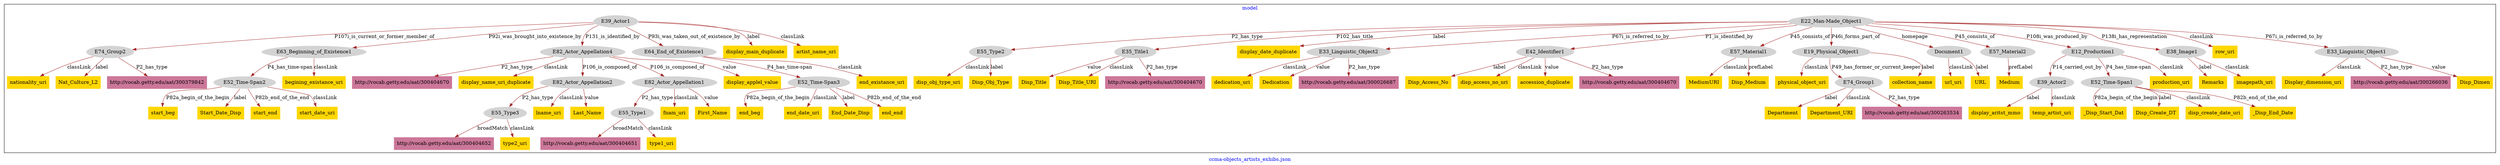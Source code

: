 digraph n0 {
fontcolor="blue"
remincross="true"
label="ccma-objects_artists_exhibs.json"
subgraph cluster {
label="model"
n2[style="filled",color="white",fillcolor="lightgray",label="E55_Type2"];
n3[shape="plaintext",style="filled",fillcolor="gold",label="disp_obj_type_uri"];
n4[style="filled",color="white",fillcolor="lightgray",label="E39_Actor2"];
n5[shape="plaintext",style="filled",fillcolor="gold",label="display_aritst_mmo"];
n6[style="filled",color="white",fillcolor="lightgray",label="E22_Man-Made_Object1"];
n7[style="filled",color="white",fillcolor="lightgray",label="E74_Group2"];
n8[shape="plaintext",style="filled",fillcolor="gold",label="nationality_uri"];
n9[style="filled",color="white",fillcolor="lightgray",label="E35_Title1"];
n10[shape="plaintext",style="filled",fillcolor="gold",label="Disp_Title"];
n11[shape="plaintext",style="filled",fillcolor="gold",label="display_date_duplicate"];
n12[shape="plaintext",style="filled",fillcolor="gold",label="Disp_Title_URI"];
n13[shape="plaintext",style="filled",fillcolor="gold",label="temp_artist_uri"];
n14[style="filled",color="white",fillcolor="lightgray",label="E33_Linguistic_Object2"];
n15[shape="plaintext",style="filled",fillcolor="gold",label="dedication_uri"];
n16[style="filled",color="white",fillcolor="lightgray",label="E52_Time-Span2"];
n17[shape="plaintext",style="filled",fillcolor="gold",label="start_beg"];
n18[style="filled",color="white",fillcolor="lightgray",label="E39_Actor1"];
n19[style="filled",color="white",fillcolor="lightgray",label="E63_Beginning_of_Existence1"];
n20[style="filled",color="white",fillcolor="lightgray",label="E82_Actor_Appellation4"];
n21[shape="plaintext",style="filled",fillcolor="#CC7799",label="http://vocab.getty.edu/aat/300404670"];
n22[style="filled",color="white",fillcolor="lightgray",label="E52_Time-Span3"];
n23[shape="plaintext",style="filled",fillcolor="gold",label="end_beg"];
n24[style="filled",color="white",fillcolor="lightgray",label="E55_Type1"];
n25[shape="plaintext",style="filled",fillcolor="#CC7799",label="http://vocab.getty.edu/aat/300404651"];
n26[shape="plaintext",style="filled",fillcolor="gold",label="display_name_uri_duplicate"];
n27[style="filled",color="white",fillcolor="lightgray",label="E55_Type3"];
n28[shape="plaintext",style="filled",fillcolor="#CC7799",label="http://vocab.getty.edu/aat/300404652"];
n29[shape="plaintext",style="filled",fillcolor="gold",label="Start_Date_Disp"];
n30[style="filled",color="white",fillcolor="lightgray",label="E42_Identifier1"];
n31[shape="plaintext",style="filled",fillcolor="gold",label="Disp_Access_No"];
n32[shape="plaintext",style="filled",fillcolor="gold",label="end_date_uri"];
n33[style="filled",color="white",fillcolor="lightgray",label="E82_Actor_Appellation2"];
n34[shape="plaintext",style="filled",fillcolor="gold",label="disp_access_no_uri"];
n35[style="filled",color="white",fillcolor="lightgray",label="E57_Material1"];
n36[shape="plaintext",style="filled",fillcolor="gold",label="MediumURI"];
n37[shape="plaintext",style="filled",fillcolor="gold",label="Disp_Obj_Type"];
n38[style="filled",color="white",fillcolor="lightgray",label="E19_Physical_Object1"];
n39[shape="plaintext",style="filled",fillcolor="gold",label="physical_object_uri"];
n40[style="filled",color="white",fillcolor="lightgray",label="Document1"];
n41[shape="plaintext",style="filled",fillcolor="gold",label="url_uri"];
n42[shape="plaintext",style="filled",fillcolor="gold",label="start_end"];
n43[style="filled",color="white",fillcolor="lightgray",label="E52_Time-Span1"];
n44[shape="plaintext",style="filled",fillcolor="gold",label="_Disp_Start_Dat"];
n45[shape="plaintext",style="filled",fillcolor="#CC7799",label="http://vocab.getty.edu/aat/300404670"];
n46[shape="plaintext",style="filled",fillcolor="gold",label="type2_uri"];
n47[shape="plaintext",style="filled",fillcolor="gold",label="Nat_Culture_L2"];
n48[shape="plaintext",style="filled",fillcolor="gold",label="lname_uri"];
n49[shape="plaintext",style="filled",fillcolor="gold",label="Dedication"];
n50[style="filled",color="white",fillcolor="lightgray",label="E57_Material2"];
n51[style="filled",color="white",fillcolor="lightgray",label="E64_End_of_Existence1"];
n52[style="filled",color="white",fillcolor="lightgray",label="E12_Production1"];
n53[shape="plaintext",style="filled",fillcolor="gold",label="end_existance_uri"];
n54[style="filled",color="white",fillcolor="lightgray",label="E38_Image1"];
n55[shape="plaintext",style="filled",fillcolor="gold",label="row_uri"];
n56[shape="plaintext",style="filled",fillcolor="gold",label="Last_Name"];
n57[shape="plaintext",style="filled",fillcolor="gold",label="End_Date_Disp"];
n58[shape="plaintext",style="filled",fillcolor="gold",label="accession_duplicate"];
n59[style="filled",color="white",fillcolor="lightgray",label="E82_Actor_Appellation1"];
n60[shape="plaintext",style="filled",fillcolor="gold",label="display_main_duplicate"];
n61[shape="plaintext",style="filled",fillcolor="gold",label="artist_name_uri"];
n62[style="filled",color="white",fillcolor="lightgray",label="E74_Group1"];
n63[shape="plaintext",style="filled",fillcolor="gold",label="Department"];
n64[shape="plaintext",style="filled",fillcolor="gold",label="collection_name"];
n65[shape="plaintext",style="filled",fillcolor="#CC7799",label="http://vocab.getty.edu/aat/300379842"];
n66[shape="plaintext",style="filled",fillcolor="gold",label="Disp_Create_DT"];
n67[shape="plaintext",style="filled",fillcolor="gold",label="Medium"];
n68[shape="plaintext",style="filled",fillcolor="gold",label="start_date_uri"];
n69[shape="plaintext",style="filled",fillcolor="gold",label="display_applel_value"];
n70[shape="plaintext",style="filled",fillcolor="gold",label="Department_URI"];
n71[shape="plaintext",style="filled",fillcolor="gold",label="disp_create_date_uri"];
n72[shape="plaintext",style="filled",fillcolor="gold",label="type1_uri"];
n73[shape="plaintext",style="filled",fillcolor="gold",label="Remarks"];
n74[shape="plaintext",style="filled",fillcolor="#CC7799",label="http://vocab.getty.edu/aat/300026687"];
n75[shape="plaintext",style="filled",fillcolor="gold",label="URL"];
n76[shape="plaintext",style="filled",fillcolor="gold",label="Disp_Medium"];
n77[shape="plaintext",style="filled",fillcolor="gold",label="imagepath_uri"];
n78[shape="plaintext",style="filled",fillcolor="gold",label="fnam_uri"];
n79[shape="plaintext",style="filled",fillcolor="#CC7799",label="http://vocab.getty.edu/aat/300263534"];
n80[style="filled",color="white",fillcolor="lightgray",label="E33_Linguistic_Object1"];
n81[shape="plaintext",style="filled",fillcolor="gold",label="begining_existance_uri"];
n82[shape="plaintext",style="filled",fillcolor="gold",label="Display_dimension_uri"];
n83[shape="plaintext",style="filled",fillcolor="gold",label="_Disp_End_Date"];
n84[shape="plaintext",style="filled",fillcolor="gold",label="end_end"];
n85[shape="plaintext",style="filled",fillcolor="#CC7799",label="http://vocab.getty.edu/aat/300404670"];
n86[shape="plaintext",style="filled",fillcolor="gold",label="production_uri"];
n87[shape="plaintext",style="filled",fillcolor="gold",label="First_Name"];
n88[shape="plaintext",style="filled",fillcolor="#CC7799",label="http://vocab.getty.edu/aat/300266036"];
n89[shape="plaintext",style="filled",fillcolor="gold",label="Disp_Dimen"];
}
n2 -> n3[color="brown",fontcolor="black",label="classLink"]
n4 -> n5[color="brown",fontcolor="black",label="label"]
n6 -> n2[color="brown",fontcolor="black",label="P2_has_type"]
n7 -> n8[color="brown",fontcolor="black",label="classLink"]
n9 -> n10[color="brown",fontcolor="black",label="value"]
n6 -> n11[color="brown",fontcolor="black",label="label"]
n9 -> n12[color="brown",fontcolor="black",label="classLink"]
n4 -> n13[color="brown",fontcolor="black",label="classLink"]
n14 -> n15[color="brown",fontcolor="black",label="classLink"]
n16 -> n17[color="brown",fontcolor="black",label="P82a_begin_of_the_begin"]
n18 -> n19[color="brown",fontcolor="black",label="P92i_was_brought_into_existence_by"]
n20 -> n21[color="brown",fontcolor="black",label="P2_has_type"]
n22 -> n23[color="brown",fontcolor="black",label="P82a_begin_of_the_begin"]
n24 -> n25[color="brown",fontcolor="black",label="broadMatch"]
n20 -> n26[color="brown",fontcolor="black",label="classLink"]
n27 -> n28[color="brown",fontcolor="black",label="broadMatch"]
n16 -> n29[color="brown",fontcolor="black",label="label"]
n30 -> n31[color="brown",fontcolor="black",label="label"]
n22 -> n32[color="brown",fontcolor="black",label="classLink"]
n33 -> n27[color="brown",fontcolor="black",label="P2_has_type"]
n30 -> n34[color="brown",fontcolor="black",label="classLink"]
n35 -> n36[color="brown",fontcolor="black",label="classLink"]
n2 -> n37[color="brown",fontcolor="black",label="label"]
n38 -> n39[color="brown",fontcolor="black",label="classLink"]
n40 -> n41[color="brown",fontcolor="black",label="classLink"]
n16 -> n42[color="brown",fontcolor="black",label="P82b_end_of_the_end"]
n43 -> n44[color="brown",fontcolor="black",label="P82a_begin_of_the_begin"]
n9 -> n45[color="brown",fontcolor="black",label="P2_has_type"]
n27 -> n46[color="brown",fontcolor="black",label="classLink"]
n7 -> n47[color="brown",fontcolor="black",label="label"]
n33 -> n48[color="brown",fontcolor="black",label="classLink"]
n14 -> n49[color="brown",fontcolor="black",label="value"]
n6 -> n35[color="brown",fontcolor="black",label="P45_consists_of"]
n6 -> n50[color="brown",fontcolor="black",label="P45_consists_of"]
n51 -> n22[color="brown",fontcolor="black",label="P4_has_time-span"]
n52 -> n4[color="brown",fontcolor="black",label="P14_carried_out_by"]
n51 -> n53[color="brown",fontcolor="black",label="classLink"]
n6 -> n54[color="brown",fontcolor="black",label="P138i_has_representation"]
n6 -> n55[color="brown",fontcolor="black",label="classLink"]
n33 -> n56[color="brown",fontcolor="black",label="value"]
n22 -> n57[color="brown",fontcolor="black",label="label"]
n30 -> n58[color="brown",fontcolor="black",label="value"]
n59 -> n24[color="brown",fontcolor="black",label="P2_has_type"]
n6 -> n52[color="brown",fontcolor="black",label="P108i_was_produced_by"]
n6 -> n30[color="brown",fontcolor="black",label="P1_is_identified_by"]
n18 -> n60[color="brown",fontcolor="black",label="label"]
n18 -> n61[color="brown",fontcolor="black",label="classLink"]
n18 -> n20[color="brown",fontcolor="black",label="P131_is_identified_by"]
n20 -> n59[color="brown",fontcolor="black",label="P106_is_composed_of"]
n20 -> n33[color="brown",fontcolor="black",label="P106_is_composed_of"]
n19 -> n16[color="brown",fontcolor="black",label="P4_has_time-span"]
n62 -> n63[color="brown",fontcolor="black",label="label"]
n38 -> n64[color="brown",fontcolor="black",label="label"]
n7 -> n65[color="brown",fontcolor="black",label="P2_has_type"]
n43 -> n66[color="brown",fontcolor="black",label="label"]
n50 -> n67[color="brown",fontcolor="black",label="prefLabel"]
n16 -> n68[color="brown",fontcolor="black",label="classLink"]
n38 -> n62[color="brown",fontcolor="black",label="P49_has_former_or_current_keeper"]
n20 -> n69[color="brown",fontcolor="black",label="value"]
n62 -> n70[color="brown",fontcolor="black",label="classLink"]
n43 -> n71[color="brown",fontcolor="black",label="classLink"]
n24 -> n72[color="brown",fontcolor="black",label="classLink"]
n54 -> n73[color="brown",fontcolor="black",label="label"]
n6 -> n40[color="brown",fontcolor="black",label="homepage"]
n14 -> n74[color="brown",fontcolor="black",label="P2_has_type"]
n18 -> n51[color="brown",fontcolor="black",label="P93i_was_taken_out_of_existence_by"]
n52 -> n43[color="brown",fontcolor="black",label="P4_has_time-span"]
n18 -> n7[color="brown",fontcolor="black",label="P107i_is_current_or_former_member_of"]
n40 -> n75[color="brown",fontcolor="black",label="label"]
n35 -> n76[color="brown",fontcolor="black",label="prefLabel"]
n6 -> n9[color="brown",fontcolor="black",label="P102_has_title"]
n54 -> n77[color="brown",fontcolor="black",label="classLink"]
n59 -> n78[color="brown",fontcolor="black",label="classLink"]
n6 -> n38[color="brown",fontcolor="black",label="P46i_forms_part_of"]
n62 -> n79[color="brown",fontcolor="black",label="P2_has_type"]
n6 -> n80[color="brown",fontcolor="black",label="P67i_is_referred_to_by"]
n19 -> n81[color="brown",fontcolor="black",label="classLink"]
n6 -> n14[color="brown",fontcolor="black",label="P67i_is_referred_to_by"]
n80 -> n82[color="brown",fontcolor="black",label="classLink"]
n43 -> n83[color="brown",fontcolor="black",label="P82b_end_of_the_end"]
n22 -> n84[color="brown",fontcolor="black",label="P82b_end_of_the_end"]
n30 -> n85[color="brown",fontcolor="black",label="P2_has_type"]
n52 -> n86[color="brown",fontcolor="black",label="classLink"]
n59 -> n87[color="brown",fontcolor="black",label="value"]
n80 -> n88[color="brown",fontcolor="black",label="P2_has_type"]
n80 -> n89[color="brown",fontcolor="black",label="value"]
}
